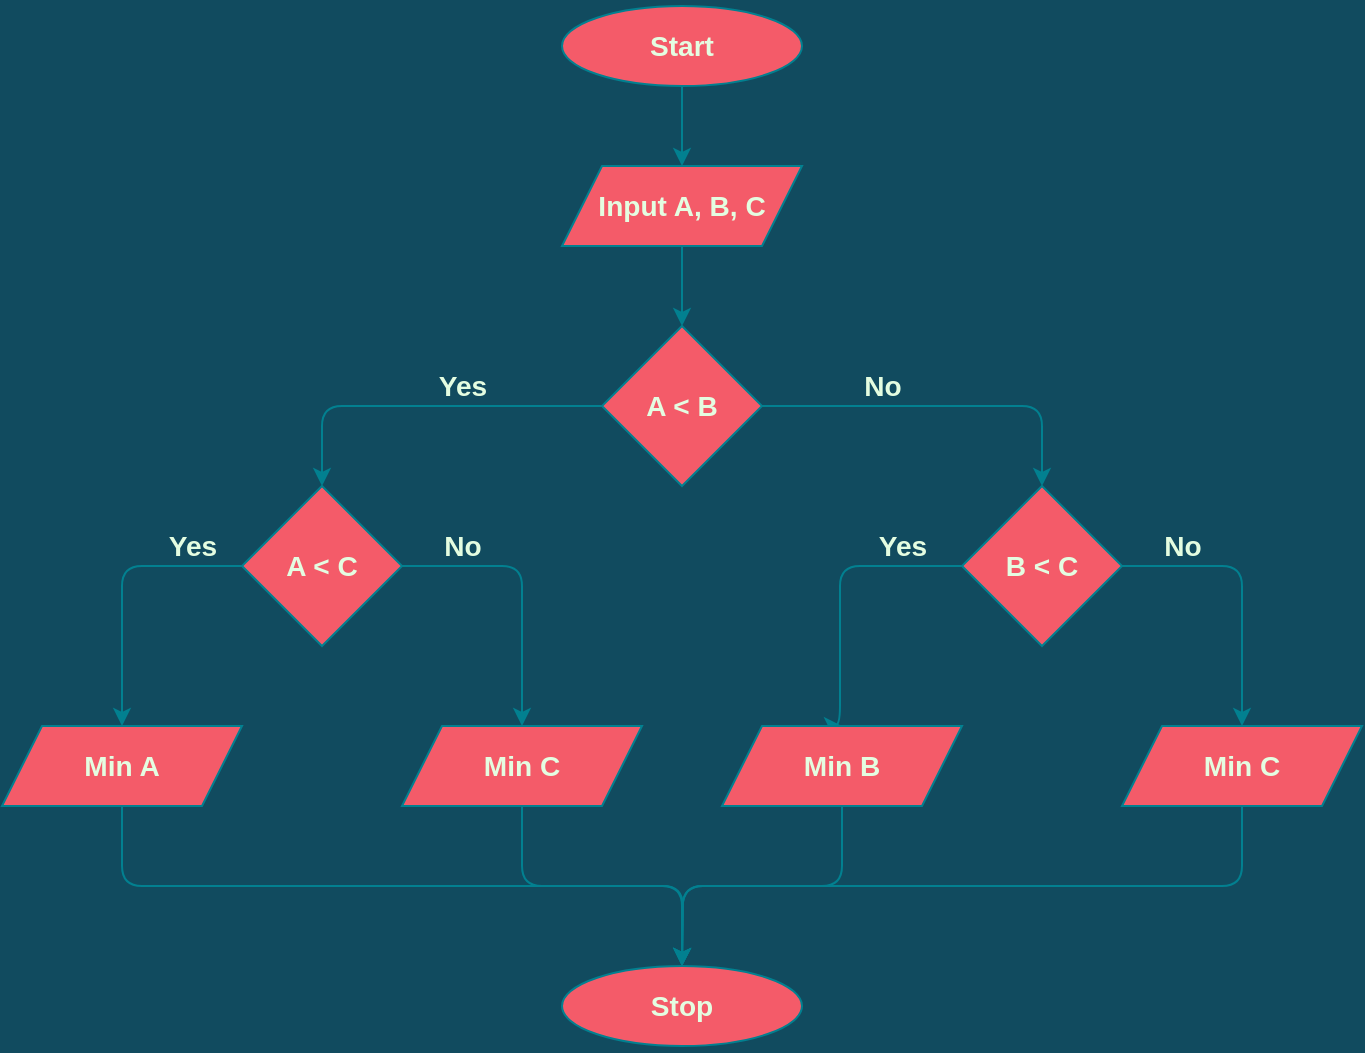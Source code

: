 <mxfile version="13.6.9" type="github">
  <diagram id="uZCECdjBb7cIJKUSED1v" name="Page-1">
    <mxGraphModel dx="1038" dy="548" grid="1" gridSize="10" guides="1" tooltips="1" connect="1" arrows="1" fold="1" page="1" pageScale="1" pageWidth="827" pageHeight="1169" background="#114B5F" math="0" shadow="0">
      <root>
        <mxCell id="0" />
        <mxCell id="1" parent="0" />
        <mxCell id="FLTHM-B7GVKrq-joLODW-12" style="edgeStyle=orthogonalEdgeStyle;curved=0;rounded=1;sketch=0;orthogonalLoop=1;jettySize=auto;html=1;exitX=0.5;exitY=1;exitDx=0;exitDy=0;entryX=0.5;entryY=0;entryDx=0;entryDy=0;strokeColor=#028090;fillColor=#F45B69;fontColor=#E4FDE1;" edge="1" parent="1" source="FLTHM-B7GVKrq-joLODW-1" target="FLTHM-B7GVKrq-joLODW-2">
          <mxGeometry relative="1" as="geometry" />
        </mxCell>
        <mxCell id="FLTHM-B7GVKrq-joLODW-1" value="&lt;h3&gt;Start&lt;/h3&gt;" style="ellipse;whiteSpace=wrap;html=1;fillColor=#F45B69;strokeColor=#028090;fontColor=#E4FDE1;" vertex="1" parent="1">
          <mxGeometry x="360" y="400" width="120" height="40" as="geometry" />
        </mxCell>
        <mxCell id="FLTHM-B7GVKrq-joLODW-13" style="edgeStyle=orthogonalEdgeStyle;curved=0;rounded=1;sketch=0;orthogonalLoop=1;jettySize=auto;html=1;exitX=0.5;exitY=1;exitDx=0;exitDy=0;entryX=0.5;entryY=0;entryDx=0;entryDy=0;strokeColor=#028090;fillColor=#F45B69;fontColor=#E4FDE1;" edge="1" parent="1" source="FLTHM-B7GVKrq-joLODW-2" target="FLTHM-B7GVKrq-joLODW-3">
          <mxGeometry relative="1" as="geometry" />
        </mxCell>
        <mxCell id="FLTHM-B7GVKrq-joLODW-2" value="&lt;h3&gt;Input A, B, C&lt;/h3&gt;" style="shape=parallelogram;perimeter=parallelogramPerimeter;whiteSpace=wrap;html=1;fixedSize=1;fillColor=#F45B69;strokeColor=#028090;fontColor=#E4FDE1;" vertex="1" parent="1">
          <mxGeometry x="360" y="480" width="120" height="40" as="geometry" />
        </mxCell>
        <mxCell id="FLTHM-B7GVKrq-joLODW-14" style="edgeStyle=orthogonalEdgeStyle;curved=0;rounded=1;sketch=0;orthogonalLoop=1;jettySize=auto;html=1;exitX=0;exitY=0.5;exitDx=0;exitDy=0;entryX=0.5;entryY=0;entryDx=0;entryDy=0;strokeColor=#028090;fillColor=#F45B69;fontColor=#E4FDE1;" edge="1" parent="1" source="FLTHM-B7GVKrq-joLODW-3" target="FLTHM-B7GVKrq-joLODW-4">
          <mxGeometry relative="1" as="geometry" />
        </mxCell>
        <mxCell id="FLTHM-B7GVKrq-joLODW-15" style="edgeStyle=orthogonalEdgeStyle;curved=0;rounded=1;sketch=0;orthogonalLoop=1;jettySize=auto;html=1;exitX=1;exitY=0.5;exitDx=0;exitDy=0;entryX=0.5;entryY=0;entryDx=0;entryDy=0;strokeColor=#028090;fillColor=#F45B69;fontColor=#E4FDE1;" edge="1" parent="1" source="FLTHM-B7GVKrq-joLODW-3" target="FLTHM-B7GVKrq-joLODW-5">
          <mxGeometry relative="1" as="geometry" />
        </mxCell>
        <mxCell id="FLTHM-B7GVKrq-joLODW-3" value="&lt;h3&gt;A &amp;lt; B&lt;/h3&gt;" style="rhombus;whiteSpace=wrap;html=1;fillColor=#F45B69;strokeColor=#028090;fontColor=#E4FDE1;" vertex="1" parent="1">
          <mxGeometry x="380" y="560" width="80" height="80" as="geometry" />
        </mxCell>
        <mxCell id="FLTHM-B7GVKrq-joLODW-18" style="edgeStyle=orthogonalEdgeStyle;curved=0;rounded=1;sketch=0;orthogonalLoop=1;jettySize=auto;html=1;exitX=0;exitY=0.5;exitDx=0;exitDy=0;entryX=0.5;entryY=0;entryDx=0;entryDy=0;strokeColor=#028090;fillColor=#F45B69;fontColor=#E4FDE1;" edge="1" parent="1" source="FLTHM-B7GVKrq-joLODW-4" target="FLTHM-B7GVKrq-joLODW-17">
          <mxGeometry relative="1" as="geometry" />
        </mxCell>
        <mxCell id="FLTHM-B7GVKrq-joLODW-19" style="edgeStyle=orthogonalEdgeStyle;curved=0;rounded=1;sketch=0;orthogonalLoop=1;jettySize=auto;html=1;exitX=1;exitY=0.5;exitDx=0;exitDy=0;entryX=0.5;entryY=0;entryDx=0;entryDy=0;strokeColor=#028090;fillColor=#F45B69;fontColor=#E4FDE1;" edge="1" parent="1" source="FLTHM-B7GVKrq-joLODW-4" target="FLTHM-B7GVKrq-joLODW-6">
          <mxGeometry relative="1" as="geometry" />
        </mxCell>
        <mxCell id="FLTHM-B7GVKrq-joLODW-4" value="&lt;h3&gt;A &amp;lt; C&lt;/h3&gt;" style="rhombus;whiteSpace=wrap;html=1;fillColor=#F45B69;strokeColor=#028090;fontColor=#E4FDE1;" vertex="1" parent="1">
          <mxGeometry x="200" y="640" width="80" height="80" as="geometry" />
        </mxCell>
        <mxCell id="FLTHM-B7GVKrq-joLODW-21" style="edgeStyle=orthogonalEdgeStyle;curved=0;rounded=1;sketch=0;orthogonalLoop=1;jettySize=auto;html=1;exitX=0;exitY=0.5;exitDx=0;exitDy=0;strokeColor=#028090;fillColor=#F45B69;fontColor=#E4FDE1;entryX=0.5;entryY=0;entryDx=0;entryDy=0;" edge="1" parent="1" source="FLTHM-B7GVKrq-joLODW-5" target="FLTHM-B7GVKrq-joLODW-7">
          <mxGeometry relative="1" as="geometry">
            <mxPoint x="499" y="740" as="targetPoint" />
            <Array as="points">
              <mxPoint x="499" y="680" />
            </Array>
          </mxGeometry>
        </mxCell>
        <mxCell id="FLTHM-B7GVKrq-joLODW-22" style="edgeStyle=orthogonalEdgeStyle;curved=0;rounded=1;sketch=0;orthogonalLoop=1;jettySize=auto;html=1;exitX=1;exitY=0.5;exitDx=0;exitDy=0;entryX=0.5;entryY=0;entryDx=0;entryDy=0;strokeColor=#028090;fillColor=#F45B69;fontColor=#E4FDE1;" edge="1" parent="1" source="FLTHM-B7GVKrq-joLODW-5" target="FLTHM-B7GVKrq-joLODW-8">
          <mxGeometry relative="1" as="geometry" />
        </mxCell>
        <mxCell id="FLTHM-B7GVKrq-joLODW-5" value="&lt;h3&gt;B &amp;lt; C&lt;/h3&gt;" style="rhombus;whiteSpace=wrap;html=1;fillColor=#F45B69;strokeColor=#028090;fontColor=#E4FDE1;" vertex="1" parent="1">
          <mxGeometry x="560" y="640" width="80" height="80" as="geometry" />
        </mxCell>
        <mxCell id="FLTHM-B7GVKrq-joLODW-26" style="edgeStyle=orthogonalEdgeStyle;curved=0;rounded=1;sketch=0;orthogonalLoop=1;jettySize=auto;html=1;exitX=0.5;exitY=1;exitDx=0;exitDy=0;strokeColor=#028090;fillColor=#F45B69;fontColor=#E4FDE1;" edge="1" parent="1" source="FLTHM-B7GVKrq-joLODW-6">
          <mxGeometry relative="1" as="geometry">
            <mxPoint x="420" y="880" as="targetPoint" />
          </mxGeometry>
        </mxCell>
        <mxCell id="FLTHM-B7GVKrq-joLODW-6" value="&lt;h3&gt;Min C&lt;/h3&gt;" style="shape=parallelogram;perimeter=parallelogramPerimeter;whiteSpace=wrap;html=1;fixedSize=1;fillColor=#F45B69;strokeColor=#028090;fontColor=#E4FDE1;" vertex="1" parent="1">
          <mxGeometry x="280" y="760" width="120" height="40" as="geometry" />
        </mxCell>
        <mxCell id="FLTHM-B7GVKrq-joLODW-27" style="edgeStyle=orthogonalEdgeStyle;curved=0;rounded=1;sketch=0;orthogonalLoop=1;jettySize=auto;html=1;exitX=0.5;exitY=1;exitDx=0;exitDy=0;strokeColor=#028090;fillColor=#F45B69;fontColor=#E4FDE1;" edge="1" parent="1" source="FLTHM-B7GVKrq-joLODW-7">
          <mxGeometry relative="1" as="geometry">
            <mxPoint x="420" y="880" as="targetPoint" />
          </mxGeometry>
        </mxCell>
        <mxCell id="FLTHM-B7GVKrq-joLODW-7" value="&lt;h3&gt;Min B&lt;/h3&gt;" style="shape=parallelogram;perimeter=parallelogramPerimeter;whiteSpace=wrap;html=1;fixedSize=1;fillColor=#F45B69;strokeColor=#028090;fontColor=#E4FDE1;" vertex="1" parent="1">
          <mxGeometry x="440" y="760" width="120" height="40" as="geometry" />
        </mxCell>
        <mxCell id="FLTHM-B7GVKrq-joLODW-28" style="edgeStyle=orthogonalEdgeStyle;curved=0;rounded=1;sketch=0;orthogonalLoop=1;jettySize=auto;html=1;exitX=0.5;exitY=1;exitDx=0;exitDy=0;strokeColor=#028090;fillColor=#F45B69;fontColor=#E4FDE1;" edge="1" parent="1" source="FLTHM-B7GVKrq-joLODW-8">
          <mxGeometry relative="1" as="geometry">
            <mxPoint x="420" y="880" as="targetPoint" />
          </mxGeometry>
        </mxCell>
        <mxCell id="FLTHM-B7GVKrq-joLODW-8" value="&lt;h3&gt;Min C&lt;/h3&gt;" style="shape=parallelogram;perimeter=parallelogramPerimeter;whiteSpace=wrap;html=1;fixedSize=1;fillColor=#F45B69;strokeColor=#028090;fontColor=#E4FDE1;" vertex="1" parent="1">
          <mxGeometry x="640" y="760" width="120" height="40" as="geometry" />
        </mxCell>
        <mxCell id="FLTHM-B7GVKrq-joLODW-10" value="&lt;h3&gt;Stop&lt;/h3&gt;" style="ellipse;whiteSpace=wrap;html=1;fillColor=#F45B69;strokeColor=#028090;fontColor=#E4FDE1;" vertex="1" parent="1">
          <mxGeometry x="360" y="880" width="120" height="40" as="geometry" />
        </mxCell>
        <mxCell id="FLTHM-B7GVKrq-joLODW-11" style="edgeStyle=orthogonalEdgeStyle;curved=0;rounded=1;sketch=0;orthogonalLoop=1;jettySize=auto;html=1;exitX=0.5;exitY=1;exitDx=0;exitDy=0;strokeColor=#028090;fillColor=#F45B69;fontColor=#E4FDE1;" edge="1" parent="1" source="FLTHM-B7GVKrq-joLODW-2" target="FLTHM-B7GVKrq-joLODW-2">
          <mxGeometry relative="1" as="geometry" />
        </mxCell>
        <mxCell id="FLTHM-B7GVKrq-joLODW-16" style="edgeStyle=orthogonalEdgeStyle;curved=0;rounded=1;sketch=0;orthogonalLoop=1;jettySize=auto;html=1;exitX=0.5;exitY=1;exitDx=0;exitDy=0;strokeColor=#028090;fillColor=#F45B69;fontColor=#E4FDE1;" edge="1" parent="1">
          <mxGeometry relative="1" as="geometry">
            <mxPoint x="280" y="820" as="sourcePoint" />
            <mxPoint x="280" y="820" as="targetPoint" />
          </mxGeometry>
        </mxCell>
        <mxCell id="FLTHM-B7GVKrq-joLODW-25" style="edgeStyle=orthogonalEdgeStyle;curved=0;rounded=1;sketch=0;orthogonalLoop=1;jettySize=auto;html=1;exitX=0.5;exitY=1;exitDx=0;exitDy=0;entryX=0.5;entryY=0;entryDx=0;entryDy=0;strokeColor=#028090;fillColor=#F45B69;fontColor=#E4FDE1;" edge="1" parent="1" source="FLTHM-B7GVKrq-joLODW-17" target="FLTHM-B7GVKrq-joLODW-10">
          <mxGeometry relative="1" as="geometry" />
        </mxCell>
        <mxCell id="FLTHM-B7GVKrq-joLODW-17" value="&lt;h3&gt;Min A&lt;/h3&gt;" style="shape=parallelogram;perimeter=parallelogramPerimeter;whiteSpace=wrap;html=1;fixedSize=1;rounded=0;sketch=0;strokeColor=#028090;fillColor=#F45B69;fontColor=#E4FDE1;" vertex="1" parent="1">
          <mxGeometry x="80" y="760" width="120" height="40" as="geometry" />
        </mxCell>
        <mxCell id="FLTHM-B7GVKrq-joLODW-20" style="edgeStyle=orthogonalEdgeStyle;curved=0;rounded=1;sketch=0;orthogonalLoop=1;jettySize=auto;html=1;exitX=0.5;exitY=1;exitDx=0;exitDy=0;strokeColor=#028090;fillColor=#F45B69;fontColor=#E4FDE1;" edge="1" parent="1" source="FLTHM-B7GVKrq-joLODW-7" target="FLTHM-B7GVKrq-joLODW-7">
          <mxGeometry relative="1" as="geometry" />
        </mxCell>
        <mxCell id="FLTHM-B7GVKrq-joLODW-29" value="&lt;h3&gt;Yes&lt;/h3&gt;" style="text;html=1;align=center;verticalAlign=middle;resizable=0;points=[];autosize=1;fontColor=#E4FDE1;" vertex="1" parent="1">
          <mxGeometry x="290" y="565" width="40" height="50" as="geometry" />
        </mxCell>
        <mxCell id="FLTHM-B7GVKrq-joLODW-30" value="&lt;h3&gt;No&lt;/h3&gt;" style="text;html=1;align=center;verticalAlign=middle;resizable=0;points=[];autosize=1;fontColor=#E4FDE1;" vertex="1" parent="1">
          <mxGeometry x="505" y="565" width="30" height="50" as="geometry" />
        </mxCell>
        <mxCell id="FLTHM-B7GVKrq-joLODW-31" value="&lt;h3&gt;Yes&lt;/h3&gt;" style="text;html=1;align=center;verticalAlign=middle;resizable=0;points=[];autosize=1;fontColor=#E4FDE1;" vertex="1" parent="1">
          <mxGeometry x="155" y="645" width="40" height="50" as="geometry" />
        </mxCell>
        <mxCell id="FLTHM-B7GVKrq-joLODW-32" value="&lt;h3&gt;No&lt;/h3&gt;" style="text;html=1;align=center;verticalAlign=middle;resizable=0;points=[];autosize=1;fontColor=#E4FDE1;" vertex="1" parent="1">
          <mxGeometry x="295" y="645" width="30" height="50" as="geometry" />
        </mxCell>
        <mxCell id="FLTHM-B7GVKrq-joLODW-33" value="&lt;h3&gt;Yes&lt;/h3&gt;" style="text;html=1;align=center;verticalAlign=middle;resizable=0;points=[];autosize=1;fontColor=#E4FDE1;" vertex="1" parent="1">
          <mxGeometry x="510" y="645" width="40" height="50" as="geometry" />
        </mxCell>
        <mxCell id="FLTHM-B7GVKrq-joLODW-34" value="&lt;h3&gt;No&lt;/h3&gt;" style="text;html=1;align=center;verticalAlign=middle;resizable=0;points=[];autosize=1;fontColor=#E4FDE1;" vertex="1" parent="1">
          <mxGeometry x="655" y="645" width="30" height="50" as="geometry" />
        </mxCell>
      </root>
    </mxGraphModel>
  </diagram>
</mxfile>
